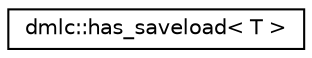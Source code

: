 digraph "Graphical Class Hierarchy"
{
 // LATEX_PDF_SIZE
  edge [fontname="Helvetica",fontsize="10",labelfontname="Helvetica",labelfontsize="10"];
  node [fontname="Helvetica",fontsize="10",shape=record];
  rankdir="LR";
  Node0 [label="dmlc::has_saveload\< T \>",height=0.2,width=0.4,color="black", fillcolor="white", style="filled",URL="$structdmlc_1_1has__saveload.html",tooltip="whether a type have save/load function"];
}
